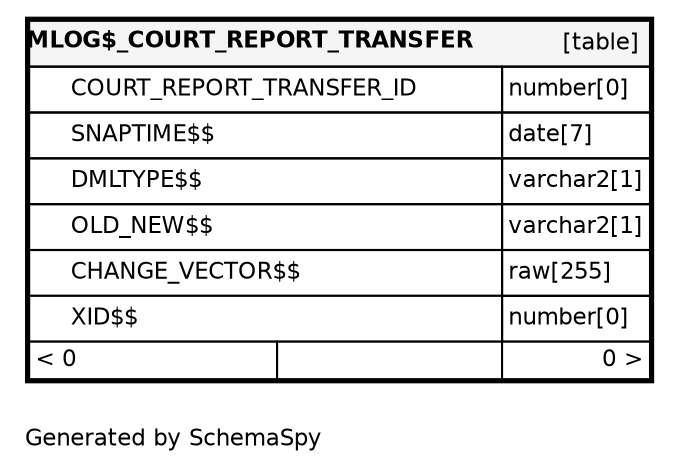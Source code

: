 digraph "oneDegreeRelationshipsDiagram" {
  graph [    rankdir="RL"    bgcolor="#ffffff"    label="\nGenerated by SchemaSpy"    labeljust="l"    nodesep="0.18"    ranksep="0.46"    fontname="Helvetica"    fontsize="11"    ration="compress"  ];  node [    fontname="Helvetica"    fontsize="11"    shape="plaintext"  ];  edge [    arrowsize="0.8"  ];
  "MLOG$_COURT_REPORT_TRANSFER" [
   label=<
    <TABLE BORDER="2" CELLBORDER="1" CELLSPACING="0" BGCOLOR="#ffffff">
      <TR><TD COLSPAN="4"  BGCOLOR="#f5f5f5"><TABLE BORDER="0" CELLSPACING="0"><TR><TD ALIGN="LEFT" FIXEDSIZE="TRUE" WIDTH="206" HEIGHT="16"><B>MLOG$_COURT_REPORT_TRANSFER</B></TD><TD ALIGN="RIGHT">[table]</TD></TR></TABLE></TD></TR>
      <TR><TD PORT="COURT_REPORT_TRANSFER_ID" COLSPAN="2" ALIGN="LEFT"><TABLE BORDER="0" CELLSPACING="0" ALIGN="LEFT"><TR ALIGN="LEFT"><TD ALIGN="LEFT" FIXEDSIZE="TRUE" WIDTH="15" HEIGHT="16"></TD><TD ALIGN="LEFT" FIXEDSIZE="TRUE" WIDTH="206" HEIGHT="16">COURT_REPORT_TRANSFER_ID</TD></TR></TABLE></TD><TD PORT="COURT_REPORT_TRANSFER_ID.type" ALIGN="LEFT">number[0]</TD></TR>
      <TR><TD PORT="SNAPTIME$$" COLSPAN="2" ALIGN="LEFT"><TABLE BORDER="0" CELLSPACING="0" ALIGN="LEFT"><TR ALIGN="LEFT"><TD ALIGN="LEFT" FIXEDSIZE="TRUE" WIDTH="15" HEIGHT="16"></TD><TD ALIGN="LEFT" FIXEDSIZE="TRUE" WIDTH="206" HEIGHT="16">SNAPTIME$$</TD></TR></TABLE></TD><TD PORT="SNAPTIME$$.type" ALIGN="LEFT">date[7]</TD></TR>
      <TR><TD PORT="DMLTYPE$$" COLSPAN="2" ALIGN="LEFT"><TABLE BORDER="0" CELLSPACING="0" ALIGN="LEFT"><TR ALIGN="LEFT"><TD ALIGN="LEFT" FIXEDSIZE="TRUE" WIDTH="15" HEIGHT="16"></TD><TD ALIGN="LEFT" FIXEDSIZE="TRUE" WIDTH="206" HEIGHT="16">DMLTYPE$$</TD></TR></TABLE></TD><TD PORT="DMLTYPE$$.type" ALIGN="LEFT">varchar2[1]</TD></TR>
      <TR><TD PORT="OLD_NEW$$" COLSPAN="2" ALIGN="LEFT"><TABLE BORDER="0" CELLSPACING="0" ALIGN="LEFT"><TR ALIGN="LEFT"><TD ALIGN="LEFT" FIXEDSIZE="TRUE" WIDTH="15" HEIGHT="16"></TD><TD ALIGN="LEFT" FIXEDSIZE="TRUE" WIDTH="206" HEIGHT="16">OLD_NEW$$</TD></TR></TABLE></TD><TD PORT="OLD_NEW$$.type" ALIGN="LEFT">varchar2[1]</TD></TR>
      <TR><TD PORT="CHANGE_VECTOR$$" COLSPAN="2" ALIGN="LEFT"><TABLE BORDER="0" CELLSPACING="0" ALIGN="LEFT"><TR ALIGN="LEFT"><TD ALIGN="LEFT" FIXEDSIZE="TRUE" WIDTH="15" HEIGHT="16"></TD><TD ALIGN="LEFT" FIXEDSIZE="TRUE" WIDTH="206" HEIGHT="16">CHANGE_VECTOR$$</TD></TR></TABLE></TD><TD PORT="CHANGE_VECTOR$$.type" ALIGN="LEFT">raw[255]</TD></TR>
      <TR><TD PORT="XID$$" COLSPAN="2" BGCOLOR="#ffffff" ALIGN="LEFT"><TABLE BORDER="0" CELLSPACING="0" ALIGN="LEFT"><TR ALIGN="LEFT"><TD ALIGN="LEFT" FIXEDSIZE="TRUE" WIDTH="15" HEIGHT="16"></TD><TD ALIGN="LEFT" FIXEDSIZE="TRUE" WIDTH="206" HEIGHT="16">XID$$</TD></TR></TABLE></TD><TD PORT="XID$$.type" ALIGN="LEFT">number[0]</TD></TR>
      <TR><TD ALIGN="LEFT" BGCOLOR="#ffffff">&lt; 0</TD><TD ALIGN="RIGHT" BGCOLOR="#ffffff">  </TD><TD ALIGN="RIGHT" BGCOLOR="#ffffff">0 &gt;</TD></TR>
    </TABLE>>
    URL="MLOG__COURT_REPORT_TRANSFER_f38d0c50.html"
    target="_top"
    tooltip="MLOG$_COURT_REPORT_TRANSFER"
  ];
}
